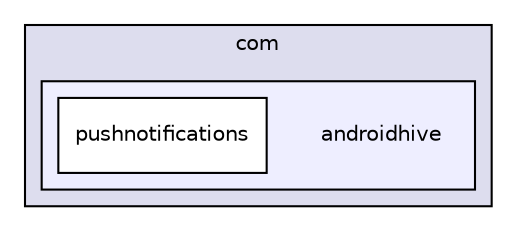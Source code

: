 digraph "Andriod/MapsDemo/gen/com/androidhive" {
  compound=true
  node [ fontsize="10", fontname="Helvetica"];
  edge [ labelfontsize="10", labelfontname="Helvetica"];
  subgraph clusterdir_d75058a55f9e84bb7eeeba6a71772daa {
    graph [ bgcolor="#ddddee", pencolor="black", label="com" fontname="Helvetica", fontsize="10", URL="dir_d75058a55f9e84bb7eeeba6a71772daa.html"]
  subgraph clusterdir_9bbf05984e0e62001e8b0def2443abfc {
    graph [ bgcolor="#eeeeff", pencolor="black", label="" URL="dir_9bbf05984e0e62001e8b0def2443abfc.html"];
    dir_9bbf05984e0e62001e8b0def2443abfc [shape=plaintext label="androidhive"];
    dir_060a56a3e680551ccc7cd1f7bb7fc8d5 [shape=box label="pushnotifications" color="black" fillcolor="white" style="filled" URL="dir_060a56a3e680551ccc7cd1f7bb7fc8d5.html"];
  }
  }
}
